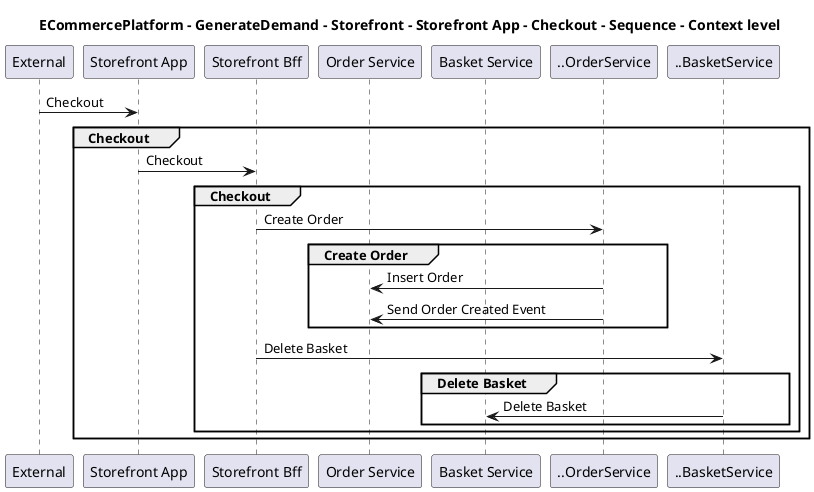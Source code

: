 @startuml

title ECommercePlatform - GenerateDemand - Storefront - Storefront App - Checkout - Sequence - Context level

participant "External" as C4InterFlow.SoftwareSystems.ExternalSystem
participant "Storefront App" as ECommercePlatform.GenerateDemand.Storefront.SoftwareSystems.StorefrontApp
participant "Storefront Bff" as ECommercePlatform.GenerateDemand.Storefront.SoftwareSystems.StorefrontBff
participant "Order Service" as ECommercePlatform.GenerateDemand.OrderManagement.SoftwareSystems.OrderService
participant "Basket Service" as ECommercePlatform.GenerateDemand.Basket.SoftwareSystems.BasketService

C4InterFlow.SoftwareSystems.ExternalSystem -> ECommercePlatform.GenerateDemand.Storefront.SoftwareSystems.StorefrontApp : Checkout
group Checkout
ECommercePlatform.GenerateDemand.Storefront.SoftwareSystems.StorefrontApp -> ECommercePlatform.GenerateDemand.Storefront.SoftwareSystems.StorefrontBff : Checkout
group Checkout
ECommercePlatform.GenerateDemand.Storefront.SoftwareSystems.StorefrontBff -> ..OrderService : Create Order
group Create Order
..OrderService -> ECommercePlatform.GenerateDemand.OrderManagement.SoftwareSystems.OrderService : Insert Order
..OrderService -> ECommercePlatform.GenerateDemand.OrderManagement.SoftwareSystems.OrderService : Send Order Created Event
end
ECommercePlatform.GenerateDemand.Storefront.SoftwareSystems.StorefrontBff -> ..BasketService : Delete Basket
group Delete Basket
..BasketService -> ECommercePlatform.GenerateDemand.Basket.SoftwareSystems.BasketService : Delete Basket
end
end
end


@enduml
